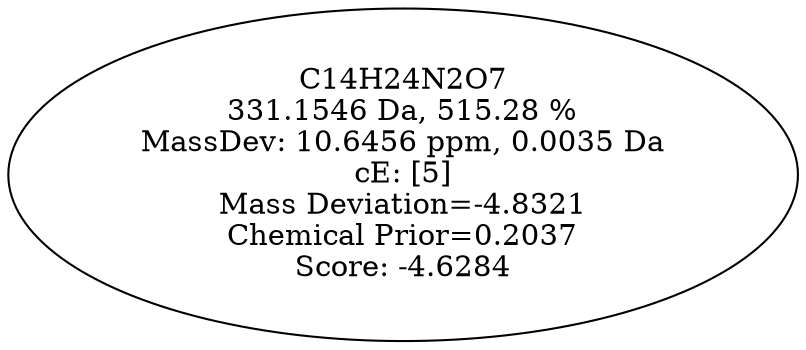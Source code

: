 strict digraph {
v1 [label="C14H24N2O7\n331.1546 Da, 515.28 %\nMassDev: 10.6456 ppm, 0.0035 Da\ncE: [5]\nMass Deviation=-4.8321\nChemical Prior=0.2037\nScore: -4.6284"];
}